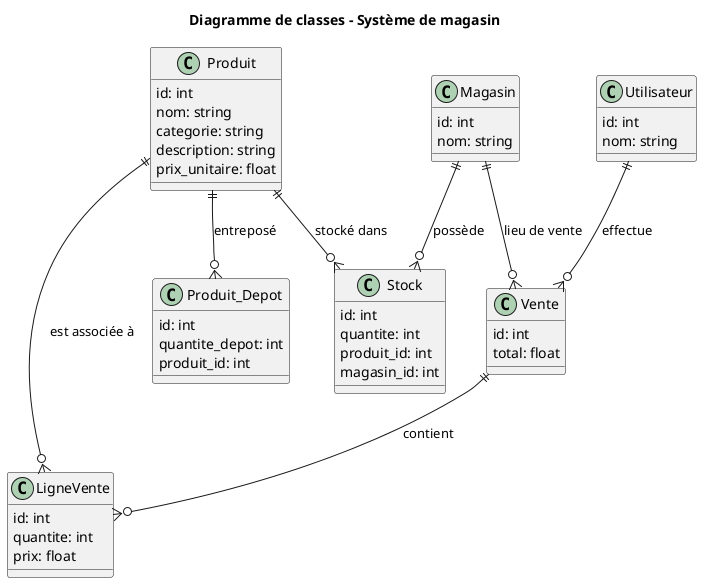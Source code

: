 @startuml

title Diagramme de classes - Système de magasin

class Produit {
  id: int
  nom: string
  categorie: string
  description: string
  prix_unitaire: float
}

class Vente {
  id: int
  total: float
}

class LigneVente {
  id: int
  quantite: int
  prix: float
}

class Utilisateur {
  id: int
  nom: string
}

class Stock { 
  id: int 
  quantite: int
  produit_id: int
  magasin_id: int
}

class Magasin { 
  id: int
  nom: string
}

class Produit_Depot { 
  id: int
  quantite_depot: int
  produit_id: int
}

' Relations entre classes (UML notation)
Produit ||--o{ LigneVente : "est associée à"
Vente ||--o{ LigneVente : "contient"
Produit ||--o{ Stock : "stocké dans"
Magasin ||--o{ Stock : "possède"
Magasin ||--o{ Vente : "lieu de vente"
Utilisateur ||--o{ Vente : "effectue"
Produit ||--o{ Produit_Depot : "entreposé"

@enduml